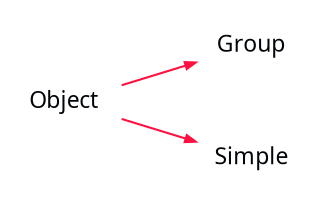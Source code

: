 digraph {
 rankdir = "LR"
 bgcolor = none;
 layout  = dot;
 edge [
   arrowsize = "0.5"
   color     = "#FF1040FF"
 ]
 DxzKpO3[
   shape    = none
   label    = "Object"
   margin   = "0.01"
   fontname = "Segoe UI"
   fontsize = "11"
   fontcolor= "#010509FF"
 ]
 D6K4hpu[
   shape    = none
   label    = "Group"
   margin   = "0.01"
   fontname = "Segoe UI"
   fontsize = "11"
   fontcolor= "#010509FF"
 ]
 qwt4hpu[
   shape    = none
   label    = "Simple"
   margin   = "0.01"
   fontname = "Segoe UI"
   fontsize = "11"
   fontcolor= "#010509FF"
 ]
 DxzKpO3->D6K4hpu
 DxzKpO3->qwt4hpu
}
